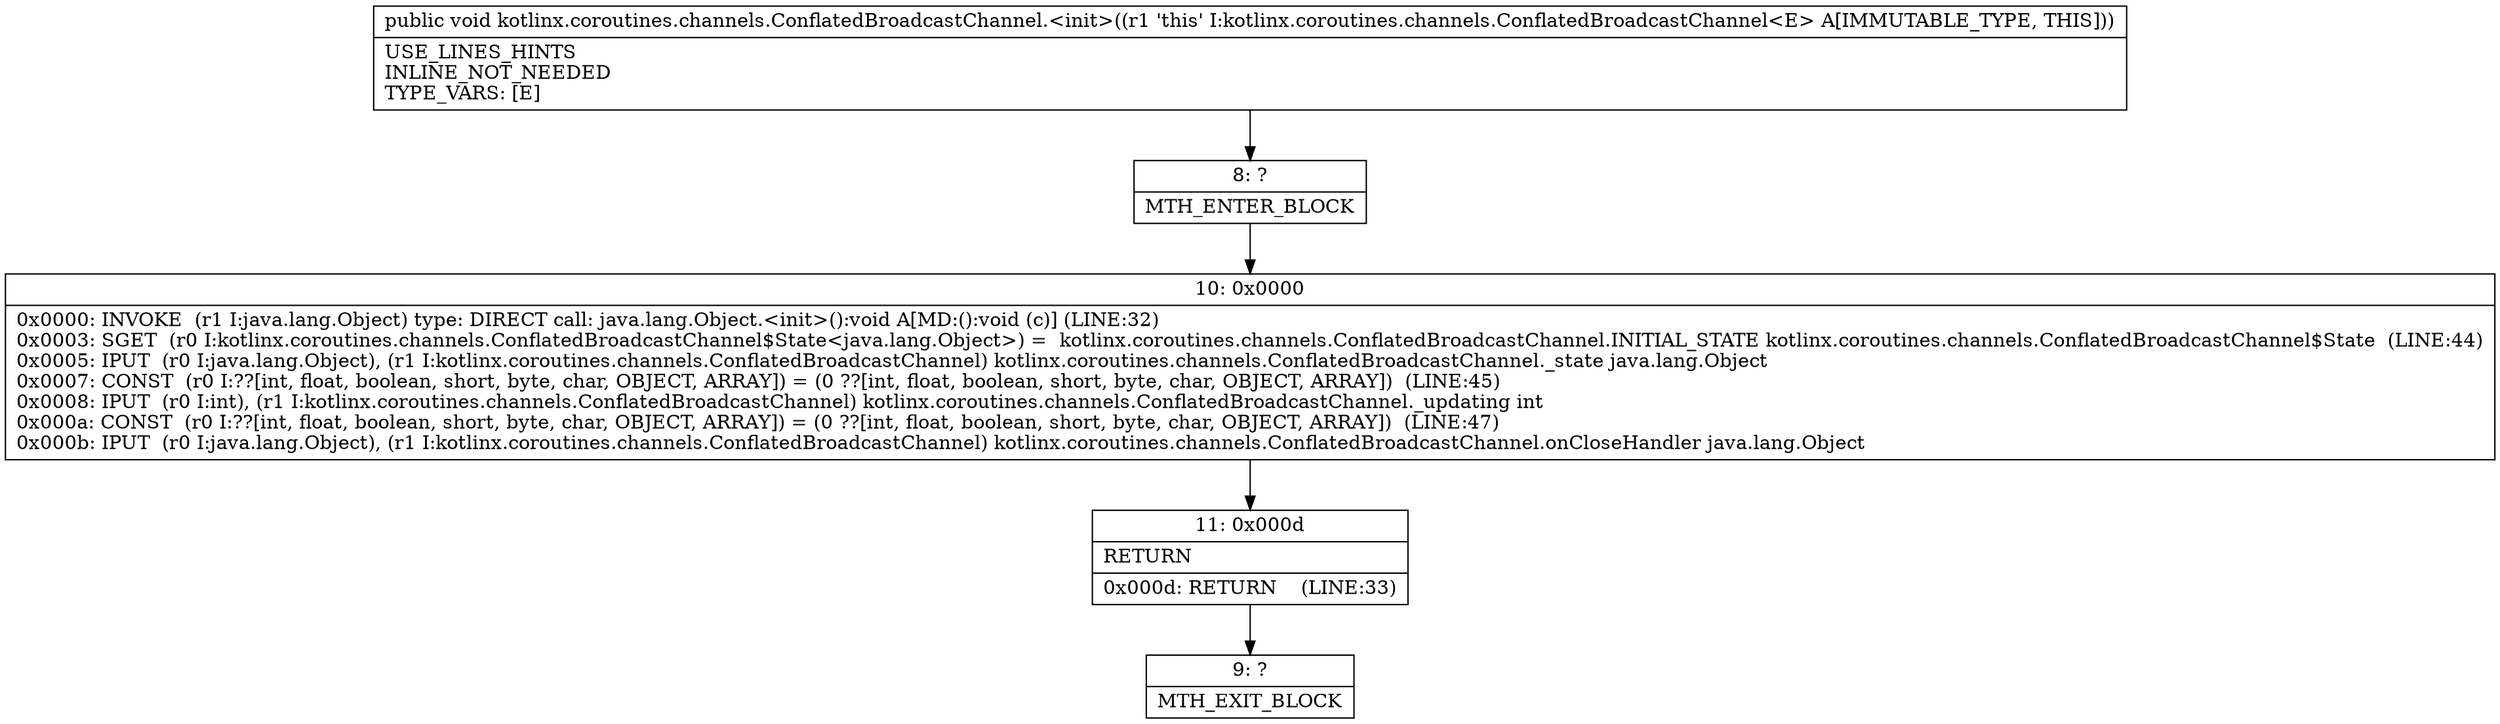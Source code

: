 digraph "CFG forkotlinx.coroutines.channels.ConflatedBroadcastChannel.\<init\>()V" {
Node_8 [shape=record,label="{8\:\ ?|MTH_ENTER_BLOCK\l}"];
Node_10 [shape=record,label="{10\:\ 0x0000|0x0000: INVOKE  (r1 I:java.lang.Object) type: DIRECT call: java.lang.Object.\<init\>():void A[MD:():void (c)] (LINE:32)\l0x0003: SGET  (r0 I:kotlinx.coroutines.channels.ConflatedBroadcastChannel$State\<java.lang.Object\>) =  kotlinx.coroutines.channels.ConflatedBroadcastChannel.INITIAL_STATE kotlinx.coroutines.channels.ConflatedBroadcastChannel$State  (LINE:44)\l0x0005: IPUT  (r0 I:java.lang.Object), (r1 I:kotlinx.coroutines.channels.ConflatedBroadcastChannel) kotlinx.coroutines.channels.ConflatedBroadcastChannel._state java.lang.Object \l0x0007: CONST  (r0 I:??[int, float, boolean, short, byte, char, OBJECT, ARRAY]) = (0 ??[int, float, boolean, short, byte, char, OBJECT, ARRAY])  (LINE:45)\l0x0008: IPUT  (r0 I:int), (r1 I:kotlinx.coroutines.channels.ConflatedBroadcastChannel) kotlinx.coroutines.channels.ConflatedBroadcastChannel._updating int \l0x000a: CONST  (r0 I:??[int, float, boolean, short, byte, char, OBJECT, ARRAY]) = (0 ??[int, float, boolean, short, byte, char, OBJECT, ARRAY])  (LINE:47)\l0x000b: IPUT  (r0 I:java.lang.Object), (r1 I:kotlinx.coroutines.channels.ConflatedBroadcastChannel) kotlinx.coroutines.channels.ConflatedBroadcastChannel.onCloseHandler java.lang.Object \l}"];
Node_11 [shape=record,label="{11\:\ 0x000d|RETURN\l|0x000d: RETURN    (LINE:33)\l}"];
Node_9 [shape=record,label="{9\:\ ?|MTH_EXIT_BLOCK\l}"];
MethodNode[shape=record,label="{public void kotlinx.coroutines.channels.ConflatedBroadcastChannel.\<init\>((r1 'this' I:kotlinx.coroutines.channels.ConflatedBroadcastChannel\<E\> A[IMMUTABLE_TYPE, THIS]))  | USE_LINES_HINTS\lINLINE_NOT_NEEDED\lTYPE_VARS: [E]\l}"];
MethodNode -> Node_8;Node_8 -> Node_10;
Node_10 -> Node_11;
Node_11 -> Node_9;
}

